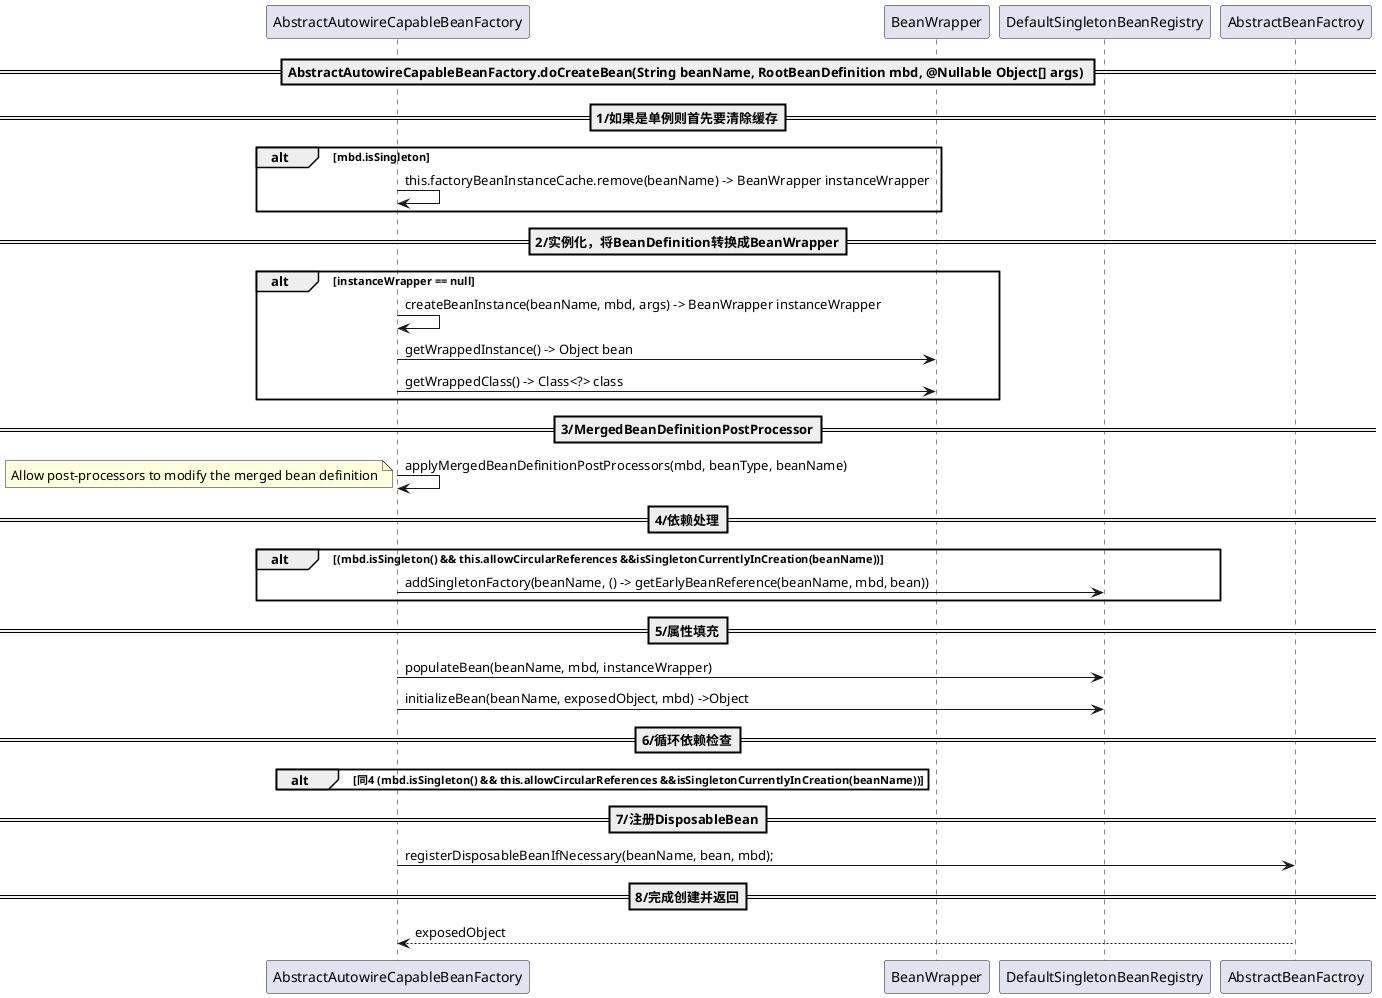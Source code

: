 @startuml
== AbstractAutowireCapableBeanFactory.doCreateBean(String beanName, RootBeanDefinition mbd, @Nullable Object[] args) ==
note left
该类的核心方法，创建Bean实例，填充属性
end note
==1/如果是单例则首先要清除缓存==
alt mbd.isSingleton
AbstractAutowireCapableBeanFactory -> AbstractAutowireCapableBeanFactory : this.factoryBeanInstanceCache.remove(beanName) -> BeanWrapper instanceWrapper
end
==2/实例化，将BeanDefinition转换成BeanWrapper==
alt instanceWrapper == null
AbstractAutowireCapableBeanFactory -> AbstractAutowireCapableBeanFactory : createBeanInstance(beanName, mbd, args) -> BeanWrapper instanceWrapper
AbstractAutowireCapableBeanFactory -> BeanWrapper : getWrappedInstance() -> Object bean
AbstractAutowireCapableBeanFactory -> BeanWrapper : getWrappedClass() -> Class<?> class
end
==3/MergedBeanDefinitionPostProcessor==
AbstractAutowireCapableBeanFactory -> AbstractAutowireCapableBeanFactory :applyMergedBeanDefinitionPostProcessors(mbd, beanType, beanName)
note left
Allow post-processors to modify the merged bean definition
end note
==4/依赖处理==
alt (mbd.isSingleton() && this.allowCircularReferences &&isSingletonCurrentlyInCreation(beanName))
AbstractAutowireCapableBeanFactory -> DefaultSingletonBeanRegistry : addSingletonFactory(beanName, () -> getEarlyBeanReference(beanName, mbd, bean))
end
==5/属性填充==
AbstractAutowireCapableBeanFactory -> DefaultSingletonBeanRegistry : populateBean(beanName, mbd, instanceWrapper)
AbstractAutowireCapableBeanFactory -> DefaultSingletonBeanRegistry : initializeBean(beanName, exposedObject, mbd) ->Object
==6/循环依赖检查==
alt 同4 (mbd.isSingleton() && this.allowCircularReferences &&isSingletonCurrentlyInCreation(beanName))

end

==7/注册DisposableBean==
AbstractAutowireCapableBeanFactory -> AbstractBeanFactroy : registerDisposableBeanIfNecessary(beanName, bean, mbd);
==8/完成创建并返回==
return exposedObject
@enduml
